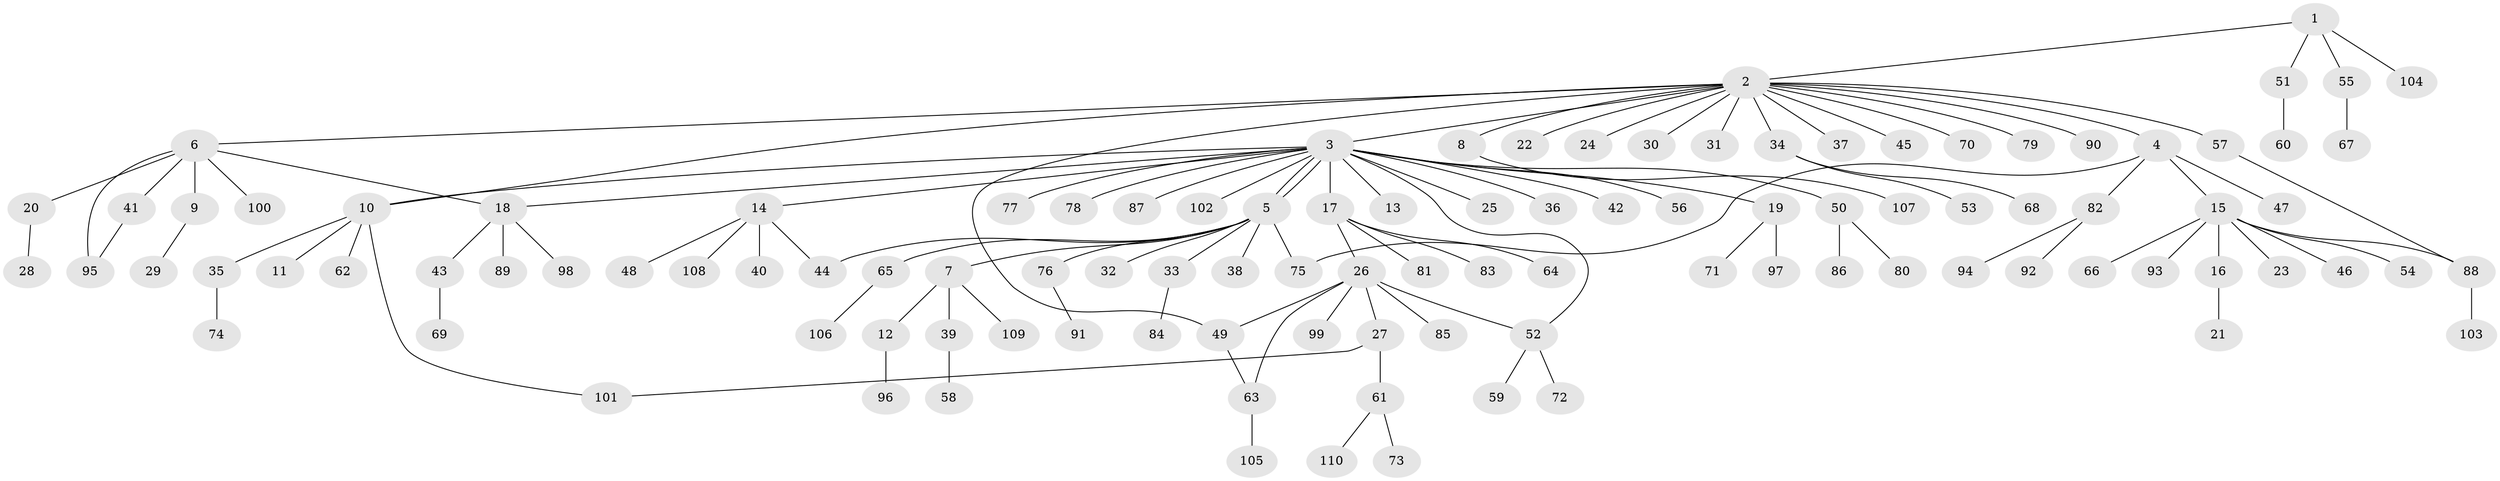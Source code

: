 // Generated by graph-tools (version 1.1) at 2025/11/02/27/25 16:11:09]
// undirected, 110 vertices, 120 edges
graph export_dot {
graph [start="1"]
  node [color=gray90,style=filled];
  1;
  2;
  3;
  4;
  5;
  6;
  7;
  8;
  9;
  10;
  11;
  12;
  13;
  14;
  15;
  16;
  17;
  18;
  19;
  20;
  21;
  22;
  23;
  24;
  25;
  26;
  27;
  28;
  29;
  30;
  31;
  32;
  33;
  34;
  35;
  36;
  37;
  38;
  39;
  40;
  41;
  42;
  43;
  44;
  45;
  46;
  47;
  48;
  49;
  50;
  51;
  52;
  53;
  54;
  55;
  56;
  57;
  58;
  59;
  60;
  61;
  62;
  63;
  64;
  65;
  66;
  67;
  68;
  69;
  70;
  71;
  72;
  73;
  74;
  75;
  76;
  77;
  78;
  79;
  80;
  81;
  82;
  83;
  84;
  85;
  86;
  87;
  88;
  89;
  90;
  91;
  92;
  93;
  94;
  95;
  96;
  97;
  98;
  99;
  100;
  101;
  102;
  103;
  104;
  105;
  106;
  107;
  108;
  109;
  110;
  1 -- 2;
  1 -- 51;
  1 -- 55;
  1 -- 104;
  2 -- 3;
  2 -- 4;
  2 -- 6;
  2 -- 8;
  2 -- 10;
  2 -- 22;
  2 -- 24;
  2 -- 30;
  2 -- 31;
  2 -- 34;
  2 -- 37;
  2 -- 45;
  2 -- 49;
  2 -- 57;
  2 -- 70;
  2 -- 79;
  2 -- 90;
  3 -- 5;
  3 -- 5;
  3 -- 10;
  3 -- 13;
  3 -- 14;
  3 -- 17;
  3 -- 18;
  3 -- 19;
  3 -- 25;
  3 -- 36;
  3 -- 42;
  3 -- 50;
  3 -- 52;
  3 -- 56;
  3 -- 77;
  3 -- 78;
  3 -- 87;
  3 -- 102;
  4 -- 15;
  4 -- 47;
  4 -- 75;
  4 -- 82;
  5 -- 7;
  5 -- 32;
  5 -- 33;
  5 -- 38;
  5 -- 44;
  5 -- 65;
  5 -- 75;
  5 -- 76;
  6 -- 9;
  6 -- 18;
  6 -- 20;
  6 -- 41;
  6 -- 95;
  6 -- 100;
  7 -- 12;
  7 -- 39;
  7 -- 109;
  8 -- 107;
  9 -- 29;
  10 -- 11;
  10 -- 35;
  10 -- 62;
  10 -- 101;
  12 -- 96;
  14 -- 40;
  14 -- 44;
  14 -- 48;
  14 -- 108;
  15 -- 16;
  15 -- 23;
  15 -- 46;
  15 -- 54;
  15 -- 66;
  15 -- 88;
  15 -- 93;
  16 -- 21;
  17 -- 26;
  17 -- 64;
  17 -- 81;
  17 -- 83;
  18 -- 43;
  18 -- 89;
  18 -- 98;
  19 -- 71;
  19 -- 97;
  20 -- 28;
  26 -- 27;
  26 -- 49;
  26 -- 52;
  26 -- 63;
  26 -- 85;
  26 -- 99;
  27 -- 61;
  27 -- 101;
  33 -- 84;
  34 -- 53;
  34 -- 68;
  35 -- 74;
  39 -- 58;
  41 -- 95;
  43 -- 69;
  49 -- 63;
  50 -- 80;
  50 -- 86;
  51 -- 60;
  52 -- 59;
  52 -- 72;
  55 -- 67;
  57 -- 88;
  61 -- 73;
  61 -- 110;
  63 -- 105;
  65 -- 106;
  76 -- 91;
  82 -- 92;
  82 -- 94;
  88 -- 103;
}
